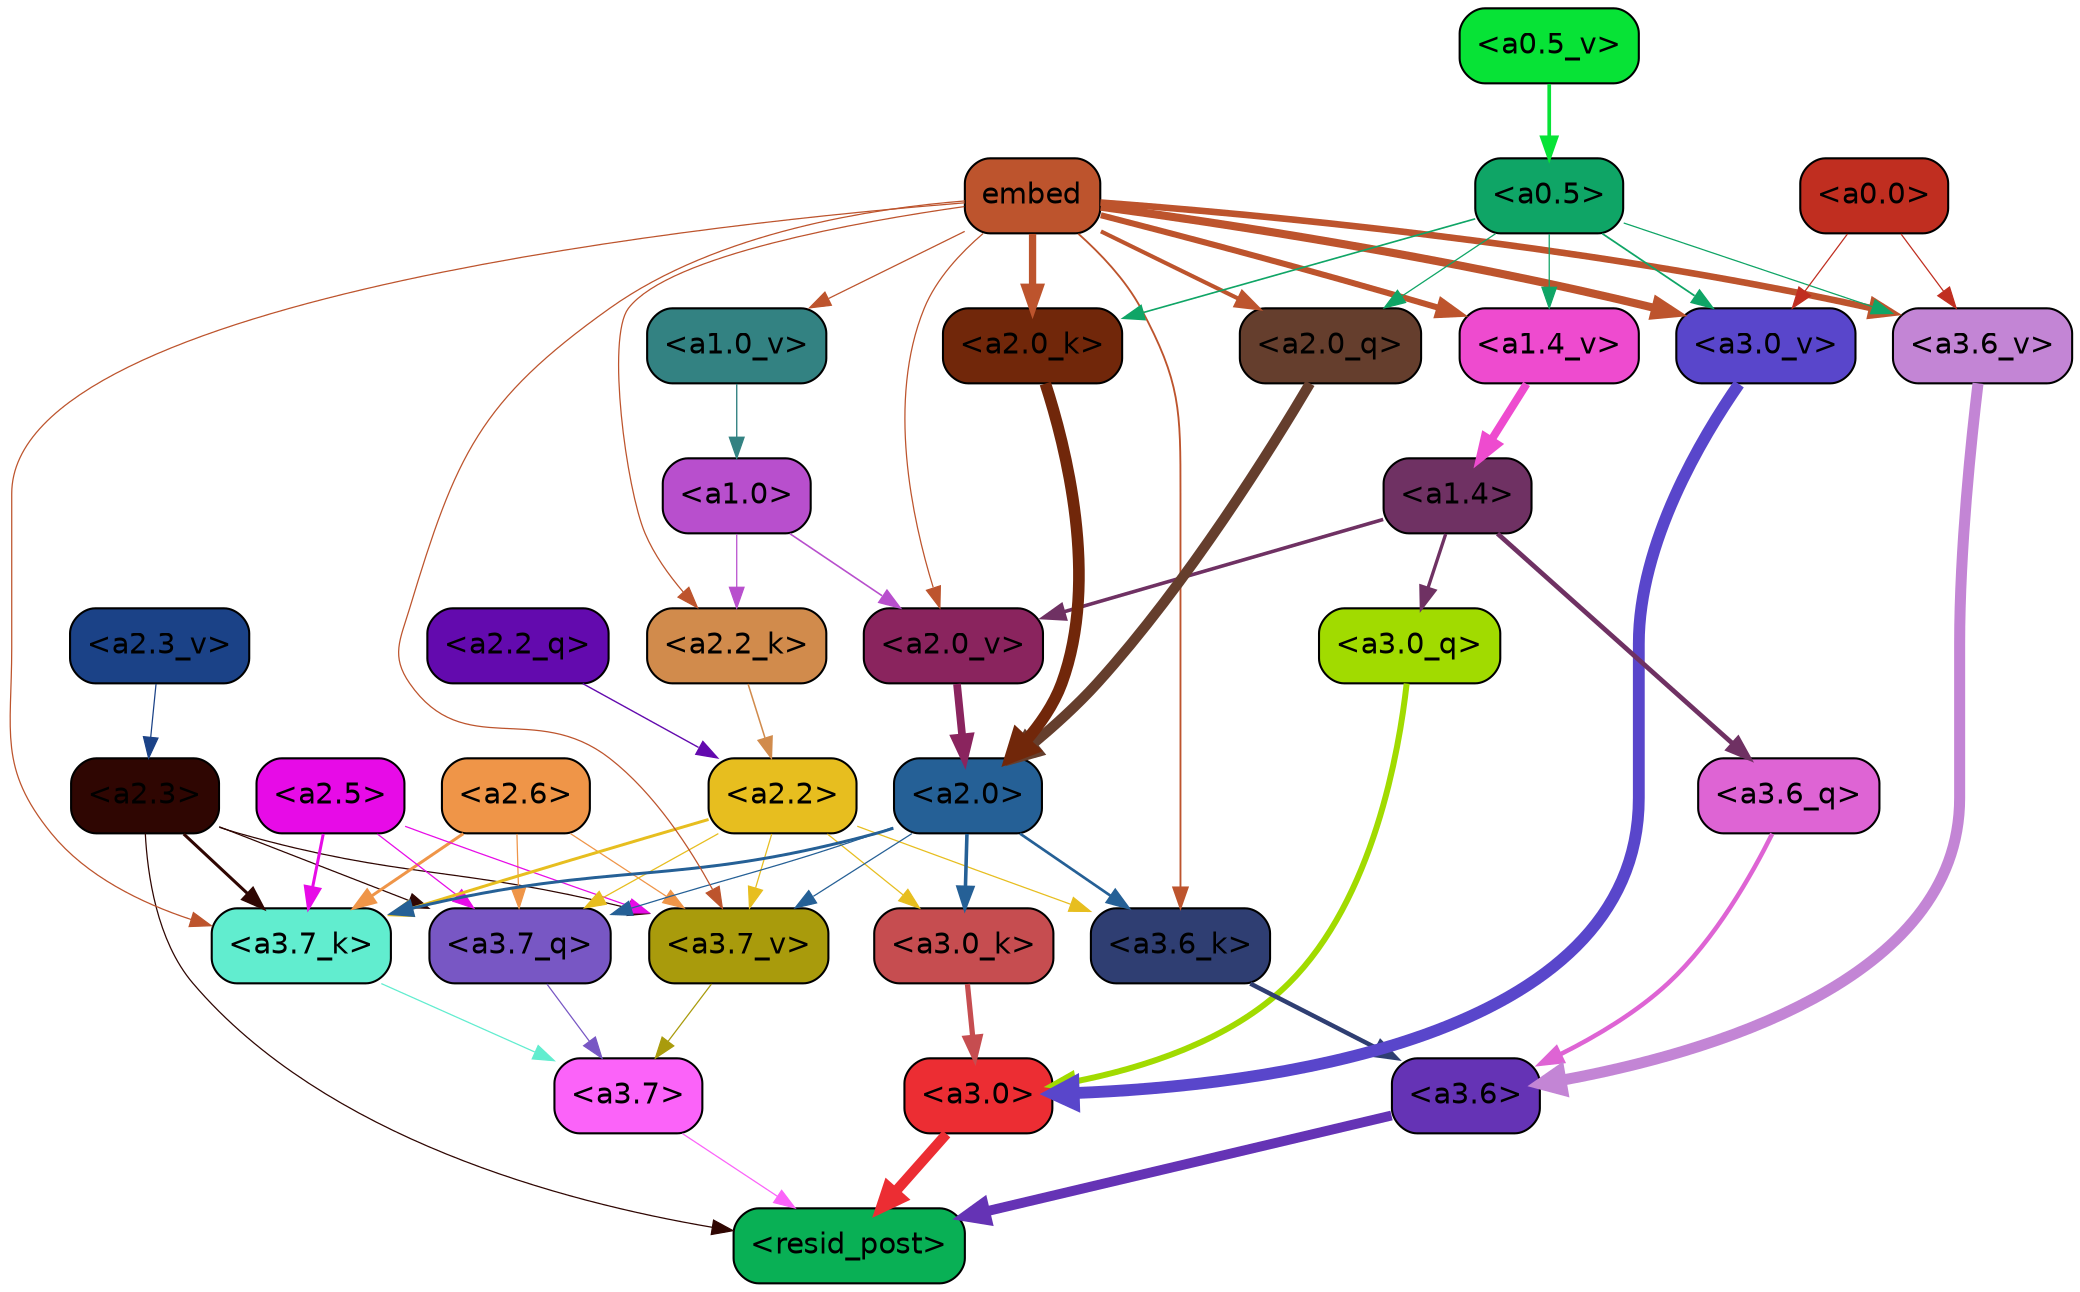 strict digraph "" {
	graph [bgcolor=transparent,
		layout=dot,
		overlap=false,
		splines=true
	];
	"<a3.7>"	[color=black,
		fillcolor="#fb63f9",
		fontname=Helvetica,
		shape=box,
		style="filled, rounded"];
	"<resid_post>"	[color=black,
		fillcolor="#09b055",
		fontname=Helvetica,
		shape=box,
		style="filled, rounded"];
	"<a3.7>" -> "<resid_post>"	[color="#fb63f9",
		penwidth=0.6];
	"<a3.6>"	[color=black,
		fillcolor="#6533b5",
		fontname=Helvetica,
		shape=box,
		style="filled, rounded"];
	"<a3.6>" -> "<resid_post>"	[color="#6533b5",
		penwidth=4.746312499046326];
	"<a3.0>"	[color=black,
		fillcolor="#ec2d33",
		fontname=Helvetica,
		shape=box,
		style="filled, rounded"];
	"<a3.0>" -> "<resid_post>"	[color="#ec2d33",
		penwidth=4.896343111991882];
	"<a2.3>"	[color=black,
		fillcolor="#2f0602",
		fontname=Helvetica,
		shape=box,
		style="filled, rounded"];
	"<a2.3>" -> "<resid_post>"	[color="#2f0602",
		penwidth=0.6];
	"<a3.7_q>"	[color=black,
		fillcolor="#7857c4",
		fontname=Helvetica,
		shape=box,
		style="filled, rounded"];
	"<a2.3>" -> "<a3.7_q>"	[color="#2f0602",
		penwidth=0.6];
	"<a3.7_k>"	[color=black,
		fillcolor="#61edcf",
		fontname=Helvetica,
		shape=box,
		style="filled, rounded"];
	"<a2.3>" -> "<a3.7_k>"	[color="#2f0602",
		penwidth=1.467104621231556];
	"<a3.7_v>"	[color=black,
		fillcolor="#a99b0c",
		fontname=Helvetica,
		shape=box,
		style="filled, rounded"];
	"<a2.3>" -> "<a3.7_v>"	[color="#2f0602",
		penwidth=0.6];
	"<a3.7_q>" -> "<a3.7>"	[color="#7857c4",
		penwidth=0.6];
	"<a3.6_q>"	[color=black,
		fillcolor="#de64d4",
		fontname=Helvetica,
		shape=box,
		style="filled, rounded"];
	"<a3.6_q>" -> "<a3.6>"	[color="#de64d4",
		penwidth=2.160832464694977];
	"<a3.0_q>"	[color=black,
		fillcolor="#a1db00",
		fontname=Helvetica,
		shape=box,
		style="filled, rounded"];
	"<a3.0_q>" -> "<a3.0>"	[color="#a1db00",
		penwidth=2.870753765106201];
	"<a3.7_k>" -> "<a3.7>"	[color="#61edcf",
		penwidth=0.6];
	"<a3.6_k>"	[color=black,
		fillcolor="#2f3e72",
		fontname=Helvetica,
		shape=box,
		style="filled, rounded"];
	"<a3.6_k>" -> "<a3.6>"	[color="#2f3e72",
		penwidth=2.13908451795578];
	"<a3.0_k>"	[color=black,
		fillcolor="#c64d50",
		fontname=Helvetica,
		shape=box,
		style="filled, rounded"];
	"<a3.0_k>" -> "<a3.0>"	[color="#c64d50",
		penwidth=2.520303964614868];
	"<a3.7_v>" -> "<a3.7>"	[color="#a99b0c",
		penwidth=0.6];
	"<a3.6_v>"	[color=black,
		fillcolor="#c385d5",
		fontname=Helvetica,
		shape=box,
		style="filled, rounded"];
	"<a3.6_v>" -> "<a3.6>"	[color="#c385d5",
		penwidth=5.297133803367615];
	"<a3.0_v>"	[color=black,
		fillcolor="#5946cb",
		fontname=Helvetica,
		shape=box,
		style="filled, rounded"];
	"<a3.0_v>" -> "<a3.0>"	[color="#5946cb",
		penwidth=5.680712580680847];
	"<a2.6>"	[color=black,
		fillcolor="#ef9548",
		fontname=Helvetica,
		shape=box,
		style="filled, rounded"];
	"<a2.6>" -> "<a3.7_q>"	[color="#ef9548",
		penwidth=0.6];
	"<a2.6>" -> "<a3.7_k>"	[color="#ef9548",
		penwidth=1.4453159049153328];
	"<a2.6>" -> "<a3.7_v>"	[color="#ef9548",
		penwidth=0.6];
	"<a2.5>"	[color=black,
		fillcolor="#e70be7",
		fontname=Helvetica,
		shape=box,
		style="filled, rounded"];
	"<a2.5>" -> "<a3.7_q>"	[color="#e70be7",
		penwidth=0.6];
	"<a2.5>" -> "<a3.7_k>"	[color="#e70be7",
		penwidth=1.4526091292500496];
	"<a2.5>" -> "<a3.7_v>"	[color="#e70be7",
		penwidth=0.6];
	"<a2.2>"	[color=black,
		fillcolor="#e7be1f",
		fontname=Helvetica,
		shape=box,
		style="filled, rounded"];
	"<a2.2>" -> "<a3.7_q>"	[color="#e7be1f",
		penwidth=0.6];
	"<a2.2>" -> "<a3.7_k>"	[color="#e7be1f",
		penwidth=1.4310357049107552];
	"<a2.2>" -> "<a3.6_k>"	[color="#e7be1f",
		penwidth=0.6];
	"<a2.2>" -> "<a3.0_k>"	[color="#e7be1f",
		penwidth=0.6];
	"<a2.2>" -> "<a3.7_v>"	[color="#e7be1f",
		penwidth=0.6];
	"<a2.0>"	[color=black,
		fillcolor="#256096",
		fontname=Helvetica,
		shape=box,
		style="filled, rounded"];
	"<a2.0>" -> "<a3.7_q>"	[color="#256096",
		penwidth=0.6];
	"<a2.0>" -> "<a3.7_k>"	[color="#256096",
		penwidth=1.4314699843525887];
	"<a2.0>" -> "<a3.6_k>"	[color="#256096",
		penwidth=1.2950235605239868];
	"<a2.0>" -> "<a3.0_k>"	[color="#256096",
		penwidth=1.712992787361145];
	"<a2.0>" -> "<a3.7_v>"	[color="#256096",
		penwidth=0.6];
	"<a1.4>"	[color=black,
		fillcolor="#6f3163",
		fontname=Helvetica,
		shape=box,
		style="filled, rounded"];
	"<a1.4>" -> "<a3.6_q>"	[color="#6f3163",
		penwidth=2.2719132900238037];
	"<a1.4>" -> "<a3.0_q>"	[color="#6f3163",
		penwidth=1.5932877659797668];
	"<a2.0_v>"	[color=black,
		fillcolor="#8a245e",
		fontname=Helvetica,
		shape=box,
		style="filled, rounded"];
	"<a1.4>" -> "<a2.0_v>"	[color="#6f3163",
		penwidth=1.7291951477527618];
	embed	[color=black,
		fillcolor="#bd542d",
		fontname=Helvetica,
		shape=box,
		style="filled, rounded"];
	embed -> "<a3.7_k>"	[color="#bd542d",
		penwidth=0.6];
	embed -> "<a3.6_k>"	[color="#bd542d",
		penwidth=0.891706109046936];
	embed -> "<a3.7_v>"	[color="#bd542d",
		penwidth=0.6];
	embed -> "<a3.6_v>"	[color="#bd542d",
		penwidth=3.1766927242279053];
	embed -> "<a3.0_v>"	[color="#bd542d",
		penwidth=3.9005755856633186];
	"<a2.0_q>"	[color=black,
		fillcolor="#653e2d",
		fontname=Helvetica,
		shape=box,
		style="filled, rounded"];
	embed -> "<a2.0_q>"	[color="#bd542d",
		penwidth=1.9666987657546997];
	"<a2.2_k>"	[color=black,
		fillcolor="#d18b4c",
		fontname=Helvetica,
		shape=box,
		style="filled, rounded"];
	embed -> "<a2.2_k>"	[color="#bd542d",
		penwidth=0.6];
	"<a2.0_k>"	[color=black,
		fillcolor="#71270a",
		fontname=Helvetica,
		shape=box,
		style="filled, rounded"];
	embed -> "<a2.0_k>"	[color="#bd542d",
		penwidth=3.5067105293273926];
	embed -> "<a2.0_v>"	[color="#bd542d",
		penwidth=0.6];
	"<a1.4_v>"	[color=black,
		fillcolor="#ee4bcf",
		fontname=Helvetica,
		shape=box,
		style="filled, rounded"];
	embed -> "<a1.4_v>"	[color="#bd542d",
		penwidth=2.921818971633911];
	"<a1.0_v>"	[color=black,
		fillcolor="#338282",
		fontname=Helvetica,
		shape=box,
		style="filled, rounded"];
	embed -> "<a1.0_v>"	[color="#bd542d",
		penwidth=0.6];
	"<a0.5>"	[color=black,
		fillcolor="#0fa566",
		fontname=Helvetica,
		shape=box,
		style="filled, rounded"];
	"<a0.5>" -> "<a3.6_v>"	[color="#0fa566",
		penwidth=0.6];
	"<a0.5>" -> "<a3.0_v>"	[color="#0fa566",
		penwidth=0.8493617177009583];
	"<a0.5>" -> "<a2.0_q>"	[color="#0fa566",
		penwidth=0.6];
	"<a0.5>" -> "<a2.0_k>"	[color="#0fa566",
		penwidth=0.7897228002548218];
	"<a0.5>" -> "<a1.4_v>"	[color="#0fa566",
		penwidth=0.6];
	"<a0.0>"	[color=black,
		fillcolor="#c02e20",
		fontname=Helvetica,
		shape=box,
		style="filled, rounded"];
	"<a0.0>" -> "<a3.6_v>"	[color="#c02e20",
		penwidth=0.6];
	"<a0.0>" -> "<a3.0_v>"	[color="#c02e20",
		penwidth=0.6];
	"<a2.2_q>"	[color=black,
		fillcolor="#630aae",
		fontname=Helvetica,
		shape=box,
		style="filled, rounded"];
	"<a2.2_q>" -> "<a2.2>"	[color="#630aae",
		penwidth=0.6677633281797171];
	"<a2.0_q>" -> "<a2.0>"	[color="#653e2d",
		penwidth=4.966194009408355];
	"<a2.2_k>" -> "<a2.2>"	[color="#d18b4c",
		penwidth=0.7399393804371357];
	"<a2.0_k>" -> "<a2.0>"	[color="#71270a",
		penwidth=5.5817058570683];
	"<a2.3_v>"	[color=black,
		fillcolor="#1b4287",
		fontname=Helvetica,
		shape=box,
		style="filled, rounded"];
	"<a2.3_v>" -> "<a2.3>"	[color="#1b4287",
		penwidth=0.6];
	"<a2.0_v>" -> "<a2.0>"	[color="#8a245e",
		penwidth=3.7102378383278847];
	"<a1.0>"	[color=black,
		fillcolor="#b84fcd",
		fontname=Helvetica,
		shape=box,
		style="filled, rounded"];
	"<a1.0>" -> "<a2.2_k>"	[color="#b84fcd",
		penwidth=0.6];
	"<a1.0>" -> "<a2.0_v>"	[color="#b84fcd",
		penwidth=0.7823128998279572];
	"<a1.4_v>" -> "<a1.4>"	[color="#ee4bcf",
		penwidth=3.84571635723114];
	"<a1.0_v>" -> "<a1.0>"	[color="#338282",
		penwidth=0.6638844013214111];
	"<a0.5_v>"	[color=black,
		fillcolor="#07e336",
		fontname=Helvetica,
		shape=box,
		style="filled, rounded"];
	"<a0.5_v>" -> "<a0.5>"	[color="#07e336",
		penwidth=1.769389271736145];
}
